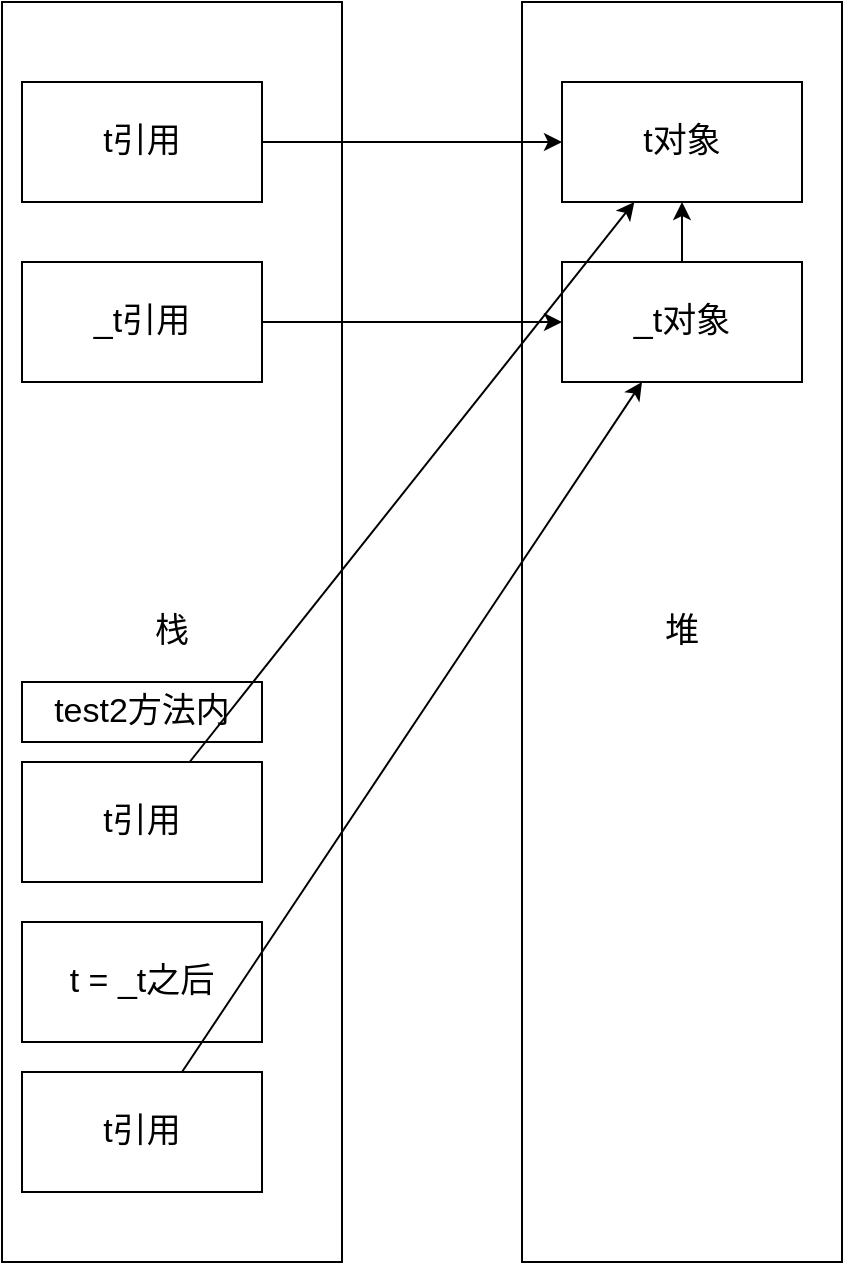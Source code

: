 <mxfile version="13.8.8" type="github">
  <diagram id="Urer-kFmr1QgFyKzUlBZ" name="第 1 页">
    <mxGraphModel dx="1186" dy="689" grid="1" gridSize="10" guides="1" tooltips="1" connect="1" arrows="1" fold="1" page="1" pageScale="1" pageWidth="827" pageHeight="1169" math="0" shadow="0">
      <root>
        <mxCell id="0" />
        <mxCell id="1" parent="0" />
        <mxCell id="Mp4qXqp-mxtY_3-uqlNg-4" value="栈" style="rounded=0;whiteSpace=wrap;html=1;fontSize=17;" vertex="1" parent="1">
          <mxGeometry x="60" y="50" width="170" height="630" as="geometry" />
        </mxCell>
        <mxCell id="Mp4qXqp-mxtY_3-uqlNg-1" value="t引用" style="rounded=0;whiteSpace=wrap;html=1;fontSize=17;" vertex="1" parent="1">
          <mxGeometry x="70" y="90" width="120" height="60" as="geometry" />
        </mxCell>
        <mxCell id="Mp4qXqp-mxtY_3-uqlNg-2" value="_t引用" style="rounded=0;whiteSpace=wrap;html=1;fontSize=17;" vertex="1" parent="1">
          <mxGeometry x="70" y="180" width="120" height="60" as="geometry" />
        </mxCell>
        <mxCell id="Mp4qXqp-mxtY_3-uqlNg-5" value="堆" style="rounded=0;whiteSpace=wrap;html=1;fontSize=17;" vertex="1" parent="1">
          <mxGeometry x="320" y="50" width="160" height="630" as="geometry" />
        </mxCell>
        <mxCell id="Mp4qXqp-mxtY_3-uqlNg-3" value="t对象" style="rounded=0;whiteSpace=wrap;html=1;fontSize=17;" vertex="1" parent="1">
          <mxGeometry x="340" y="90" width="120" height="60" as="geometry" />
        </mxCell>
        <mxCell id="Mp4qXqp-mxtY_3-uqlNg-6" style="edgeStyle=orthogonalEdgeStyle;rounded=0;orthogonalLoop=1;jettySize=auto;html=1;entryX=0;entryY=0.5;entryDx=0;entryDy=0;fontSize=17;" edge="1" parent="1" source="Mp4qXqp-mxtY_3-uqlNg-1" target="Mp4qXqp-mxtY_3-uqlNg-3">
          <mxGeometry relative="1" as="geometry" />
        </mxCell>
        <mxCell id="Mp4qXqp-mxtY_3-uqlNg-15" style="edgeStyle=orthogonalEdgeStyle;rounded=0;orthogonalLoop=1;jettySize=auto;html=1;fontSize=17;" edge="1" parent="1" source="Mp4qXqp-mxtY_3-uqlNg-7" target="Mp4qXqp-mxtY_3-uqlNg-3">
          <mxGeometry relative="1" as="geometry" />
        </mxCell>
        <mxCell id="Mp4qXqp-mxtY_3-uqlNg-7" value="_t对象" style="rounded=0;whiteSpace=wrap;html=1;fontSize=17;" vertex="1" parent="1">
          <mxGeometry x="340" y="180" width="120" height="60" as="geometry" />
        </mxCell>
        <mxCell id="Mp4qXqp-mxtY_3-uqlNg-8" style="edgeStyle=orthogonalEdgeStyle;rounded=0;orthogonalLoop=1;jettySize=auto;html=1;fontSize=17;" edge="1" parent="1" source="Mp4qXqp-mxtY_3-uqlNg-2" target="Mp4qXqp-mxtY_3-uqlNg-7">
          <mxGeometry relative="1" as="geometry" />
        </mxCell>
        <mxCell id="Mp4qXqp-mxtY_3-uqlNg-9" value="test2方法内" style="rounded=0;whiteSpace=wrap;html=1;fontSize=17;" vertex="1" parent="1">
          <mxGeometry x="70" y="390" width="120" height="30" as="geometry" />
        </mxCell>
        <mxCell id="Mp4qXqp-mxtY_3-uqlNg-10" value="t引用" style="rounded=0;whiteSpace=wrap;html=1;fontSize=17;" vertex="1" parent="1">
          <mxGeometry x="70" y="430" width="120" height="60" as="geometry" />
        </mxCell>
        <mxCell id="Mp4qXqp-mxtY_3-uqlNg-12" value="t = _t之后" style="rounded=0;whiteSpace=wrap;html=1;fontSize=17;" vertex="1" parent="1">
          <mxGeometry x="70" y="510" width="120" height="60" as="geometry" />
        </mxCell>
        <mxCell id="Mp4qXqp-mxtY_3-uqlNg-13" value="t引用" style="rounded=0;whiteSpace=wrap;html=1;fontSize=17;" vertex="1" parent="1">
          <mxGeometry x="70" y="585" width="120" height="60" as="geometry" />
        </mxCell>
        <mxCell id="Mp4qXqp-mxtY_3-uqlNg-16" value="" style="endArrow=classic;html=1;fontSize=17;" edge="1" parent="1" source="Mp4qXqp-mxtY_3-uqlNg-13" target="Mp4qXqp-mxtY_3-uqlNg-7">
          <mxGeometry width="50" height="50" relative="1" as="geometry">
            <mxPoint x="390" y="380" as="sourcePoint" />
            <mxPoint x="440" y="330" as="targetPoint" />
          </mxGeometry>
        </mxCell>
        <mxCell id="Mp4qXqp-mxtY_3-uqlNg-17" value="" style="endArrow=classic;html=1;fontSize=17;" edge="1" parent="1" source="Mp4qXqp-mxtY_3-uqlNg-10" target="Mp4qXqp-mxtY_3-uqlNg-3">
          <mxGeometry width="50" height="50" relative="1" as="geometry">
            <mxPoint x="390" y="380" as="sourcePoint" />
            <mxPoint x="440" y="330" as="targetPoint" />
          </mxGeometry>
        </mxCell>
      </root>
    </mxGraphModel>
  </diagram>
</mxfile>
